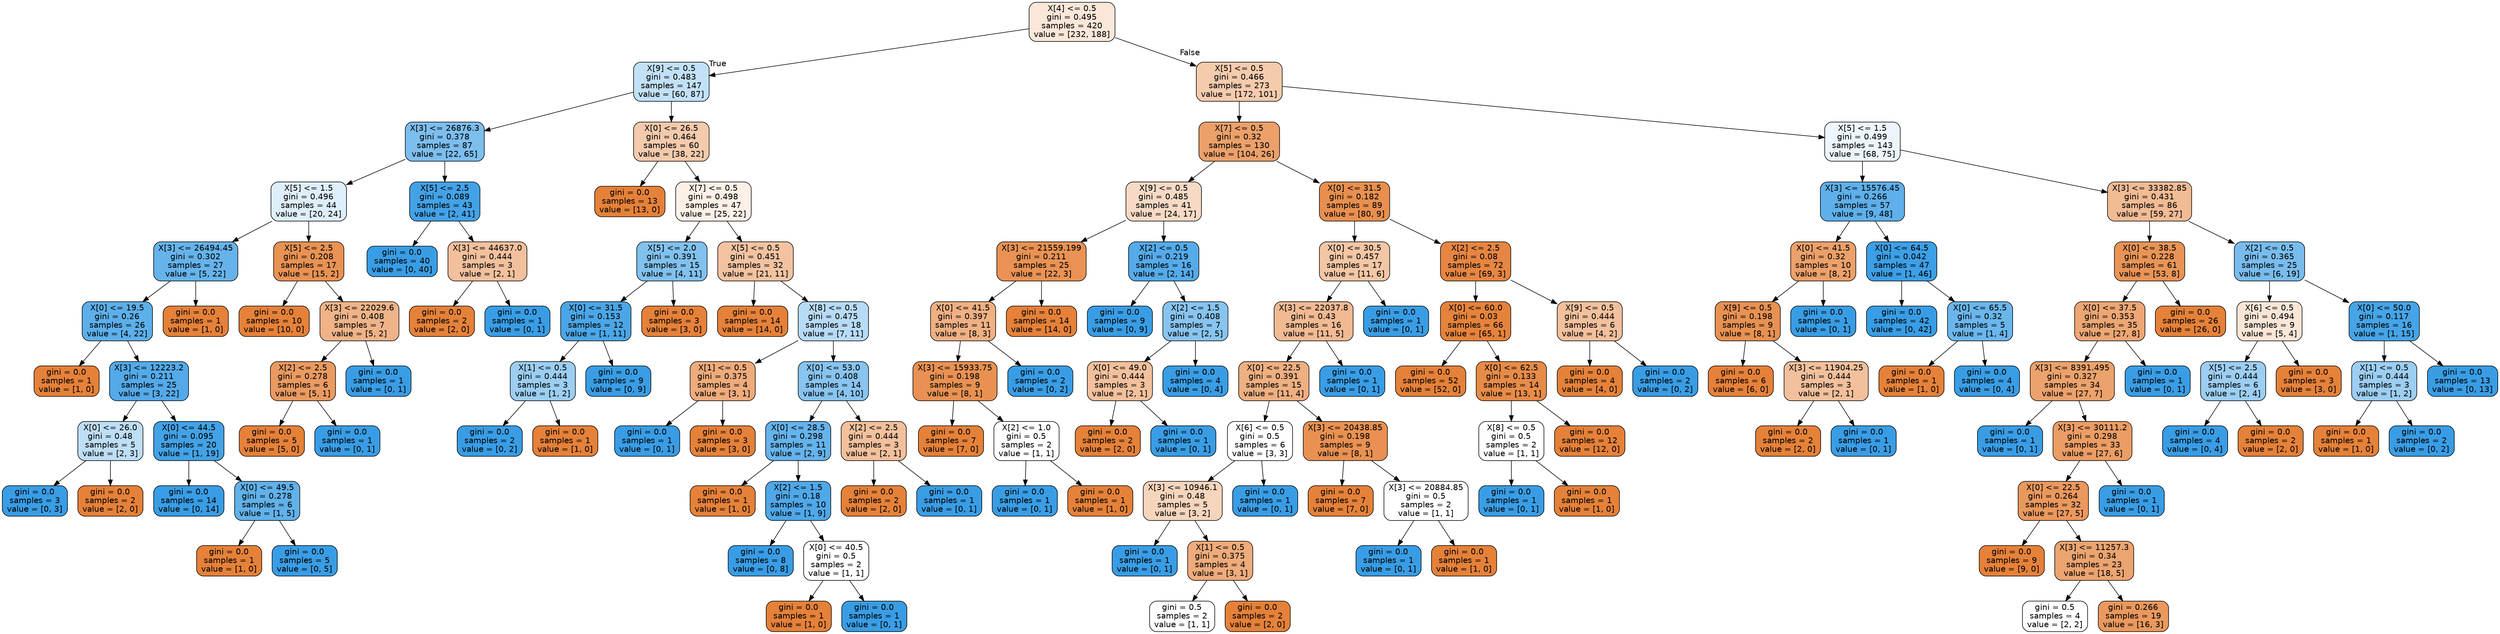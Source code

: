 digraph Tree {
node [shape=box, style="filled, rounded", color="black", fontname="helvetica"] ;
edge [fontname="helvetica"] ;
0 [label="X[4] <= 0.5\ngini = 0.495\nsamples = 420\nvalue = [232, 188]", fillcolor="#fae7d9"] ;
1 [label="X[9] <= 0.5\ngini = 0.483\nsamples = 147\nvalue = [60, 87]", fillcolor="#c2e1f7"] ;
0 -> 1 [labeldistance=2.5, labelangle=45, headlabel="True"] ;
2 [label="X[3] <= 26876.3\ngini = 0.378\nsamples = 87\nvalue = [22, 65]", fillcolor="#7cbeee"] ;
1 -> 2 ;
3 [label="X[5] <= 1.5\ngini = 0.496\nsamples = 44\nvalue = [20, 24]", fillcolor="#deeffb"] ;
2 -> 3 ;
4 [label="X[3] <= 26494.45\ngini = 0.302\nsamples = 27\nvalue = [5, 22]", fillcolor="#66b3eb"] ;
3 -> 4 ;
5 [label="X[0] <= 19.5\ngini = 0.26\nsamples = 26\nvalue = [4, 22]", fillcolor="#5dafea"] ;
4 -> 5 ;
6 [label="gini = 0.0\nsamples = 1\nvalue = [1, 0]", fillcolor="#e58139"] ;
5 -> 6 ;
7 [label="X[3] <= 12223.2\ngini = 0.211\nsamples = 25\nvalue = [3, 22]", fillcolor="#54aae9"] ;
5 -> 7 ;
8 [label="X[0] <= 26.0\ngini = 0.48\nsamples = 5\nvalue = [2, 3]", fillcolor="#bddef6"] ;
7 -> 8 ;
9 [label="gini = 0.0\nsamples = 3\nvalue = [0, 3]", fillcolor="#399de5"] ;
8 -> 9 ;
10 [label="gini = 0.0\nsamples = 2\nvalue = [2, 0]", fillcolor="#e58139"] ;
8 -> 10 ;
11 [label="X[0] <= 44.5\ngini = 0.095\nsamples = 20\nvalue = [1, 19]", fillcolor="#43a2e6"] ;
7 -> 11 ;
12 [label="gini = 0.0\nsamples = 14\nvalue = [0, 14]", fillcolor="#399de5"] ;
11 -> 12 ;
13 [label="X[0] <= 49.5\ngini = 0.278\nsamples = 6\nvalue = [1, 5]", fillcolor="#61b1ea"] ;
11 -> 13 ;
14 [label="gini = 0.0\nsamples = 1\nvalue = [1, 0]", fillcolor="#e58139"] ;
13 -> 14 ;
15 [label="gini = 0.0\nsamples = 5\nvalue = [0, 5]", fillcolor="#399de5"] ;
13 -> 15 ;
16 [label="gini = 0.0\nsamples = 1\nvalue = [1, 0]", fillcolor="#e58139"] ;
4 -> 16 ;
17 [label="X[5] <= 2.5\ngini = 0.208\nsamples = 17\nvalue = [15, 2]", fillcolor="#e89253"] ;
3 -> 17 ;
18 [label="gini = 0.0\nsamples = 10\nvalue = [10, 0]", fillcolor="#e58139"] ;
17 -> 18 ;
19 [label="X[3] <= 22029.6\ngini = 0.408\nsamples = 7\nvalue = [5, 2]", fillcolor="#efb388"] ;
17 -> 19 ;
20 [label="X[2] <= 2.5\ngini = 0.278\nsamples = 6\nvalue = [5, 1]", fillcolor="#ea9a61"] ;
19 -> 20 ;
21 [label="gini = 0.0\nsamples = 5\nvalue = [5, 0]", fillcolor="#e58139"] ;
20 -> 21 ;
22 [label="gini = 0.0\nsamples = 1\nvalue = [0, 1]", fillcolor="#399de5"] ;
20 -> 22 ;
23 [label="gini = 0.0\nsamples = 1\nvalue = [0, 1]", fillcolor="#399de5"] ;
19 -> 23 ;
24 [label="X[5] <= 2.5\ngini = 0.089\nsamples = 43\nvalue = [2, 41]", fillcolor="#43a2e6"] ;
2 -> 24 ;
25 [label="gini = 0.0\nsamples = 40\nvalue = [0, 40]", fillcolor="#399de5"] ;
24 -> 25 ;
26 [label="X[3] <= 44637.0\ngini = 0.444\nsamples = 3\nvalue = [2, 1]", fillcolor="#f2c09c"] ;
24 -> 26 ;
27 [label="gini = 0.0\nsamples = 2\nvalue = [2, 0]", fillcolor="#e58139"] ;
26 -> 27 ;
28 [label="gini = 0.0\nsamples = 1\nvalue = [0, 1]", fillcolor="#399de5"] ;
26 -> 28 ;
29 [label="X[0] <= 26.5\ngini = 0.464\nsamples = 60\nvalue = [38, 22]", fillcolor="#f4caac"] ;
1 -> 29 ;
30 [label="gini = 0.0\nsamples = 13\nvalue = [13, 0]", fillcolor="#e58139"] ;
29 -> 30 ;
31 [label="X[7] <= 0.5\ngini = 0.498\nsamples = 47\nvalue = [25, 22]", fillcolor="#fcf0e7"] ;
29 -> 31 ;
32 [label="X[5] <= 2.0\ngini = 0.391\nsamples = 15\nvalue = [4, 11]", fillcolor="#81c1ee"] ;
31 -> 32 ;
33 [label="X[0] <= 31.5\ngini = 0.153\nsamples = 12\nvalue = [1, 11]", fillcolor="#4ba6e7"] ;
32 -> 33 ;
34 [label="X[1] <= 0.5\ngini = 0.444\nsamples = 3\nvalue = [1, 2]", fillcolor="#9ccef2"] ;
33 -> 34 ;
35 [label="gini = 0.0\nsamples = 2\nvalue = [0, 2]", fillcolor="#399de5"] ;
34 -> 35 ;
36 [label="gini = 0.0\nsamples = 1\nvalue = [1, 0]", fillcolor="#e58139"] ;
34 -> 36 ;
37 [label="gini = 0.0\nsamples = 9\nvalue = [0, 9]", fillcolor="#399de5"] ;
33 -> 37 ;
38 [label="gini = 0.0\nsamples = 3\nvalue = [3, 0]", fillcolor="#e58139"] ;
32 -> 38 ;
39 [label="X[5] <= 0.5\ngini = 0.451\nsamples = 32\nvalue = [21, 11]", fillcolor="#f3c3a1"] ;
31 -> 39 ;
40 [label="gini = 0.0\nsamples = 14\nvalue = [14, 0]", fillcolor="#e58139"] ;
39 -> 40 ;
41 [label="X[8] <= 0.5\ngini = 0.475\nsamples = 18\nvalue = [7, 11]", fillcolor="#b7dbf6"] ;
39 -> 41 ;
42 [label="X[1] <= 0.5\ngini = 0.375\nsamples = 4\nvalue = [3, 1]", fillcolor="#eeab7b"] ;
41 -> 42 ;
43 [label="gini = 0.0\nsamples = 1\nvalue = [0, 1]", fillcolor="#399de5"] ;
42 -> 43 ;
44 [label="gini = 0.0\nsamples = 3\nvalue = [3, 0]", fillcolor="#e58139"] ;
42 -> 44 ;
45 [label="X[0] <= 53.0\ngini = 0.408\nsamples = 14\nvalue = [4, 10]", fillcolor="#88c4ef"] ;
41 -> 45 ;
46 [label="X[0] <= 28.5\ngini = 0.298\nsamples = 11\nvalue = [2, 9]", fillcolor="#65b3eb"] ;
45 -> 46 ;
47 [label="gini = 0.0\nsamples = 1\nvalue = [1, 0]", fillcolor="#e58139"] ;
46 -> 47 ;
48 [label="X[2] <= 1.5\ngini = 0.18\nsamples = 10\nvalue = [1, 9]", fillcolor="#4fa8e8"] ;
46 -> 48 ;
49 [label="gini = 0.0\nsamples = 8\nvalue = [0, 8]", fillcolor="#399de5"] ;
48 -> 49 ;
50 [label="X[0] <= 40.5\ngini = 0.5\nsamples = 2\nvalue = [1, 1]", fillcolor="#ffffff"] ;
48 -> 50 ;
51 [label="gini = 0.0\nsamples = 1\nvalue = [1, 0]", fillcolor="#e58139"] ;
50 -> 51 ;
52 [label="gini = 0.0\nsamples = 1\nvalue = [0, 1]", fillcolor="#399de5"] ;
50 -> 52 ;
53 [label="X[2] <= 2.5\ngini = 0.444\nsamples = 3\nvalue = [2, 1]", fillcolor="#f2c09c"] ;
45 -> 53 ;
54 [label="gini = 0.0\nsamples = 2\nvalue = [2, 0]", fillcolor="#e58139"] ;
53 -> 54 ;
55 [label="gini = 0.0\nsamples = 1\nvalue = [0, 1]", fillcolor="#399de5"] ;
53 -> 55 ;
56 [label="X[5] <= 0.5\ngini = 0.466\nsamples = 273\nvalue = [172, 101]", fillcolor="#f4cbad"] ;
0 -> 56 [labeldistance=2.5, labelangle=-45, headlabel="False"] ;
57 [label="X[7] <= 0.5\ngini = 0.32\nsamples = 130\nvalue = [104, 26]", fillcolor="#eca06a"] ;
56 -> 57 ;
58 [label="X[9] <= 0.5\ngini = 0.485\nsamples = 41\nvalue = [24, 17]", fillcolor="#f7dac5"] ;
57 -> 58 ;
59 [label="X[3] <= 21559.199\ngini = 0.211\nsamples = 25\nvalue = [22, 3]", fillcolor="#e99254"] ;
58 -> 59 ;
60 [label="X[0] <= 41.5\ngini = 0.397\nsamples = 11\nvalue = [8, 3]", fillcolor="#efb083"] ;
59 -> 60 ;
61 [label="X[3] <= 15933.75\ngini = 0.198\nsamples = 9\nvalue = [8, 1]", fillcolor="#e89152"] ;
60 -> 61 ;
62 [label="gini = 0.0\nsamples = 7\nvalue = [7, 0]", fillcolor="#e58139"] ;
61 -> 62 ;
63 [label="X[2] <= 1.0\ngini = 0.5\nsamples = 2\nvalue = [1, 1]", fillcolor="#ffffff"] ;
61 -> 63 ;
64 [label="gini = 0.0\nsamples = 1\nvalue = [0, 1]", fillcolor="#399de5"] ;
63 -> 64 ;
65 [label="gini = 0.0\nsamples = 1\nvalue = [1, 0]", fillcolor="#e58139"] ;
63 -> 65 ;
66 [label="gini = 0.0\nsamples = 2\nvalue = [0, 2]", fillcolor="#399de5"] ;
60 -> 66 ;
67 [label="gini = 0.0\nsamples = 14\nvalue = [14, 0]", fillcolor="#e58139"] ;
59 -> 67 ;
68 [label="X[2] <= 0.5\ngini = 0.219\nsamples = 16\nvalue = [2, 14]", fillcolor="#55abe9"] ;
58 -> 68 ;
69 [label="gini = 0.0\nsamples = 9\nvalue = [0, 9]", fillcolor="#399de5"] ;
68 -> 69 ;
70 [label="X[2] <= 1.5\ngini = 0.408\nsamples = 7\nvalue = [2, 5]", fillcolor="#88c4ef"] ;
68 -> 70 ;
71 [label="X[0] <= 49.0\ngini = 0.444\nsamples = 3\nvalue = [2, 1]", fillcolor="#f2c09c"] ;
70 -> 71 ;
72 [label="gini = 0.0\nsamples = 2\nvalue = [2, 0]", fillcolor="#e58139"] ;
71 -> 72 ;
73 [label="gini = 0.0\nsamples = 1\nvalue = [0, 1]", fillcolor="#399de5"] ;
71 -> 73 ;
74 [label="gini = 0.0\nsamples = 4\nvalue = [0, 4]", fillcolor="#399de5"] ;
70 -> 74 ;
75 [label="X[0] <= 31.5\ngini = 0.182\nsamples = 89\nvalue = [80, 9]", fillcolor="#e88f4f"] ;
57 -> 75 ;
76 [label="X[0] <= 30.5\ngini = 0.457\nsamples = 17\nvalue = [11, 6]", fillcolor="#f3c6a5"] ;
75 -> 76 ;
77 [label="X[3] <= 22037.8\ngini = 0.43\nsamples = 16\nvalue = [11, 5]", fillcolor="#f1ba93"] ;
76 -> 77 ;
78 [label="X[0] <= 22.5\ngini = 0.391\nsamples = 15\nvalue = [11, 4]", fillcolor="#eeaf81"] ;
77 -> 78 ;
79 [label="X[6] <= 0.5\ngini = 0.5\nsamples = 6\nvalue = [3, 3]", fillcolor="#ffffff"] ;
78 -> 79 ;
80 [label="X[3] <= 10946.1\ngini = 0.48\nsamples = 5\nvalue = [3, 2]", fillcolor="#f6d5bd"] ;
79 -> 80 ;
81 [label="gini = 0.0\nsamples = 1\nvalue = [0, 1]", fillcolor="#399de5"] ;
80 -> 81 ;
82 [label="X[1] <= 0.5\ngini = 0.375\nsamples = 4\nvalue = [3, 1]", fillcolor="#eeab7b"] ;
80 -> 82 ;
83 [label="gini = 0.5\nsamples = 2\nvalue = [1, 1]", fillcolor="#ffffff"] ;
82 -> 83 ;
84 [label="gini = 0.0\nsamples = 2\nvalue = [2, 0]", fillcolor="#e58139"] ;
82 -> 84 ;
85 [label="gini = 0.0\nsamples = 1\nvalue = [0, 1]", fillcolor="#399de5"] ;
79 -> 85 ;
86 [label="X[3] <= 20438.85\ngini = 0.198\nsamples = 9\nvalue = [8, 1]", fillcolor="#e89152"] ;
78 -> 86 ;
87 [label="gini = 0.0\nsamples = 7\nvalue = [7, 0]", fillcolor="#e58139"] ;
86 -> 87 ;
88 [label="X[3] <= 20884.85\ngini = 0.5\nsamples = 2\nvalue = [1, 1]", fillcolor="#ffffff"] ;
86 -> 88 ;
89 [label="gini = 0.0\nsamples = 1\nvalue = [0, 1]", fillcolor="#399de5"] ;
88 -> 89 ;
90 [label="gini = 0.0\nsamples = 1\nvalue = [1, 0]", fillcolor="#e58139"] ;
88 -> 90 ;
91 [label="gini = 0.0\nsamples = 1\nvalue = [0, 1]", fillcolor="#399de5"] ;
77 -> 91 ;
92 [label="gini = 0.0\nsamples = 1\nvalue = [0, 1]", fillcolor="#399de5"] ;
76 -> 92 ;
93 [label="X[2] <= 2.5\ngini = 0.08\nsamples = 72\nvalue = [69, 3]", fillcolor="#e68642"] ;
75 -> 93 ;
94 [label="X[0] <= 60.0\ngini = 0.03\nsamples = 66\nvalue = [65, 1]", fillcolor="#e5833c"] ;
93 -> 94 ;
95 [label="gini = 0.0\nsamples = 52\nvalue = [52, 0]", fillcolor="#e58139"] ;
94 -> 95 ;
96 [label="X[0] <= 62.5\ngini = 0.133\nsamples = 14\nvalue = [13, 1]", fillcolor="#e78b48"] ;
94 -> 96 ;
97 [label="X[8] <= 0.5\ngini = 0.5\nsamples = 2\nvalue = [1, 1]", fillcolor="#ffffff"] ;
96 -> 97 ;
98 [label="gini = 0.0\nsamples = 1\nvalue = [0, 1]", fillcolor="#399de5"] ;
97 -> 98 ;
99 [label="gini = 0.0\nsamples = 1\nvalue = [1, 0]", fillcolor="#e58139"] ;
97 -> 99 ;
100 [label="gini = 0.0\nsamples = 12\nvalue = [12, 0]", fillcolor="#e58139"] ;
96 -> 100 ;
101 [label="X[9] <= 0.5\ngini = 0.444\nsamples = 6\nvalue = [4, 2]", fillcolor="#f2c09c"] ;
93 -> 101 ;
102 [label="gini = 0.0\nsamples = 4\nvalue = [4, 0]", fillcolor="#e58139"] ;
101 -> 102 ;
103 [label="gini = 0.0\nsamples = 2\nvalue = [0, 2]", fillcolor="#399de5"] ;
101 -> 103 ;
104 [label="X[5] <= 1.5\ngini = 0.499\nsamples = 143\nvalue = [68, 75]", fillcolor="#edf6fd"] ;
56 -> 104 ;
105 [label="X[3] <= 15576.45\ngini = 0.266\nsamples = 57\nvalue = [9, 48]", fillcolor="#5eafea"] ;
104 -> 105 ;
106 [label="X[0] <= 41.5\ngini = 0.32\nsamples = 10\nvalue = [8, 2]", fillcolor="#eca06a"] ;
105 -> 106 ;
107 [label="X[9] <= 0.5\ngini = 0.198\nsamples = 9\nvalue = [8, 1]", fillcolor="#e89152"] ;
106 -> 107 ;
108 [label="gini = 0.0\nsamples = 6\nvalue = [6, 0]", fillcolor="#e58139"] ;
107 -> 108 ;
109 [label="X[3] <= 11904.25\ngini = 0.444\nsamples = 3\nvalue = [2, 1]", fillcolor="#f2c09c"] ;
107 -> 109 ;
110 [label="gini = 0.0\nsamples = 2\nvalue = [2, 0]", fillcolor="#e58139"] ;
109 -> 110 ;
111 [label="gini = 0.0\nsamples = 1\nvalue = [0, 1]", fillcolor="#399de5"] ;
109 -> 111 ;
112 [label="gini = 0.0\nsamples = 1\nvalue = [0, 1]", fillcolor="#399de5"] ;
106 -> 112 ;
113 [label="X[0] <= 64.5\ngini = 0.042\nsamples = 47\nvalue = [1, 46]", fillcolor="#3d9fe6"] ;
105 -> 113 ;
114 [label="gini = 0.0\nsamples = 42\nvalue = [0, 42]", fillcolor="#399de5"] ;
113 -> 114 ;
115 [label="X[0] <= 65.5\ngini = 0.32\nsamples = 5\nvalue = [1, 4]", fillcolor="#6ab6ec"] ;
113 -> 115 ;
116 [label="gini = 0.0\nsamples = 1\nvalue = [1, 0]", fillcolor="#e58139"] ;
115 -> 116 ;
117 [label="gini = 0.0\nsamples = 4\nvalue = [0, 4]", fillcolor="#399de5"] ;
115 -> 117 ;
118 [label="X[3] <= 33382.85\ngini = 0.431\nsamples = 86\nvalue = [59, 27]", fillcolor="#f1bb94"] ;
104 -> 118 ;
119 [label="X[0] <= 38.5\ngini = 0.228\nsamples = 61\nvalue = [53, 8]", fillcolor="#e99457"] ;
118 -> 119 ;
120 [label="X[0] <= 37.5\ngini = 0.353\nsamples = 35\nvalue = [27, 8]", fillcolor="#eda674"] ;
119 -> 120 ;
121 [label="X[3] <= 8391.495\ngini = 0.327\nsamples = 34\nvalue = [27, 7]", fillcolor="#eca26c"] ;
120 -> 121 ;
122 [label="gini = 0.0\nsamples = 1\nvalue = [0, 1]", fillcolor="#399de5"] ;
121 -> 122 ;
123 [label="X[3] <= 30111.2\ngini = 0.298\nsamples = 33\nvalue = [27, 6]", fillcolor="#eb9d65"] ;
121 -> 123 ;
124 [label="X[0] <= 22.5\ngini = 0.264\nsamples = 32\nvalue = [27, 5]", fillcolor="#ea985e"] ;
123 -> 124 ;
125 [label="gini = 0.0\nsamples = 9\nvalue = [9, 0]", fillcolor="#e58139"] ;
124 -> 125 ;
126 [label="X[3] <= 11257.3\ngini = 0.34\nsamples = 23\nvalue = [18, 5]", fillcolor="#eca470"] ;
124 -> 126 ;
127 [label="gini = 0.5\nsamples = 4\nvalue = [2, 2]", fillcolor="#ffffff"] ;
126 -> 127 ;
128 [label="gini = 0.266\nsamples = 19\nvalue = [16, 3]", fillcolor="#ea995e"] ;
126 -> 128 ;
129 [label="gini = 0.0\nsamples = 1\nvalue = [0, 1]", fillcolor="#399de5"] ;
123 -> 129 ;
130 [label="gini = 0.0\nsamples = 1\nvalue = [0, 1]", fillcolor="#399de5"] ;
120 -> 130 ;
131 [label="gini = 0.0\nsamples = 26\nvalue = [26, 0]", fillcolor="#e58139"] ;
119 -> 131 ;
132 [label="X[2] <= 0.5\ngini = 0.365\nsamples = 25\nvalue = [6, 19]", fillcolor="#78bced"] ;
118 -> 132 ;
133 [label="X[6] <= 0.5\ngini = 0.494\nsamples = 9\nvalue = [5, 4]", fillcolor="#fae6d7"] ;
132 -> 133 ;
134 [label="X[5] <= 2.5\ngini = 0.444\nsamples = 6\nvalue = [2, 4]", fillcolor="#9ccef2"] ;
133 -> 134 ;
135 [label="gini = 0.0\nsamples = 4\nvalue = [0, 4]", fillcolor="#399de5"] ;
134 -> 135 ;
136 [label="gini = 0.0\nsamples = 2\nvalue = [2, 0]", fillcolor="#e58139"] ;
134 -> 136 ;
137 [label="gini = 0.0\nsamples = 3\nvalue = [3, 0]", fillcolor="#e58139"] ;
133 -> 137 ;
138 [label="X[0] <= 50.0\ngini = 0.117\nsamples = 16\nvalue = [1, 15]", fillcolor="#46a4e7"] ;
132 -> 138 ;
139 [label="X[1] <= 0.5\ngini = 0.444\nsamples = 3\nvalue = [1, 2]", fillcolor="#9ccef2"] ;
138 -> 139 ;
140 [label="gini = 0.0\nsamples = 1\nvalue = [1, 0]", fillcolor="#e58139"] ;
139 -> 140 ;
141 [label="gini = 0.0\nsamples = 2\nvalue = [0, 2]", fillcolor="#399de5"] ;
139 -> 141 ;
142 [label="gini = 0.0\nsamples = 13\nvalue = [0, 13]", fillcolor="#399de5"] ;
138 -> 142 ;
}